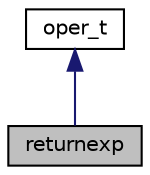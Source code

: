 digraph "returnexp"
{
 // LATEX_PDF_SIZE
  edge [fontname="Helvetica",fontsize="10",labelfontname="Helvetica",labelfontsize="10"];
  node [fontname="Helvetica",fontsize="10",shape=record];
  Node1 [label="returnexp",height=0.2,width=0.4,color="black", fillcolor="grey75", style="filled", fontcolor="black",tooltip="Реализация операции return."];
  Node2 -> Node1 [dir="back",color="midnightblue",fontsize="10",style="solid",fontname="Helvetica"];
  Node2 [label="oper_t",height=0.2,width=0.4,color="black", fillcolor="white", style="filled",URL="$classoper__t.html",tooltip="Реализация операций"];
}

